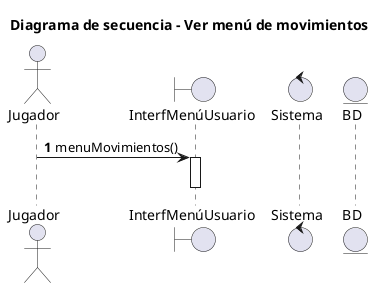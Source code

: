 @startuml
title Diagrama de secuencia - Ver menú de movimientos
autonumber
actor Jugador
boundary InterfMenúUsuario
control Sistema
entity BD

Jugador -> InterfMenúUsuario : menuMovimientos()
activate InterfMenúUsuario
deactivate InterfMenúUsuario

@enduml